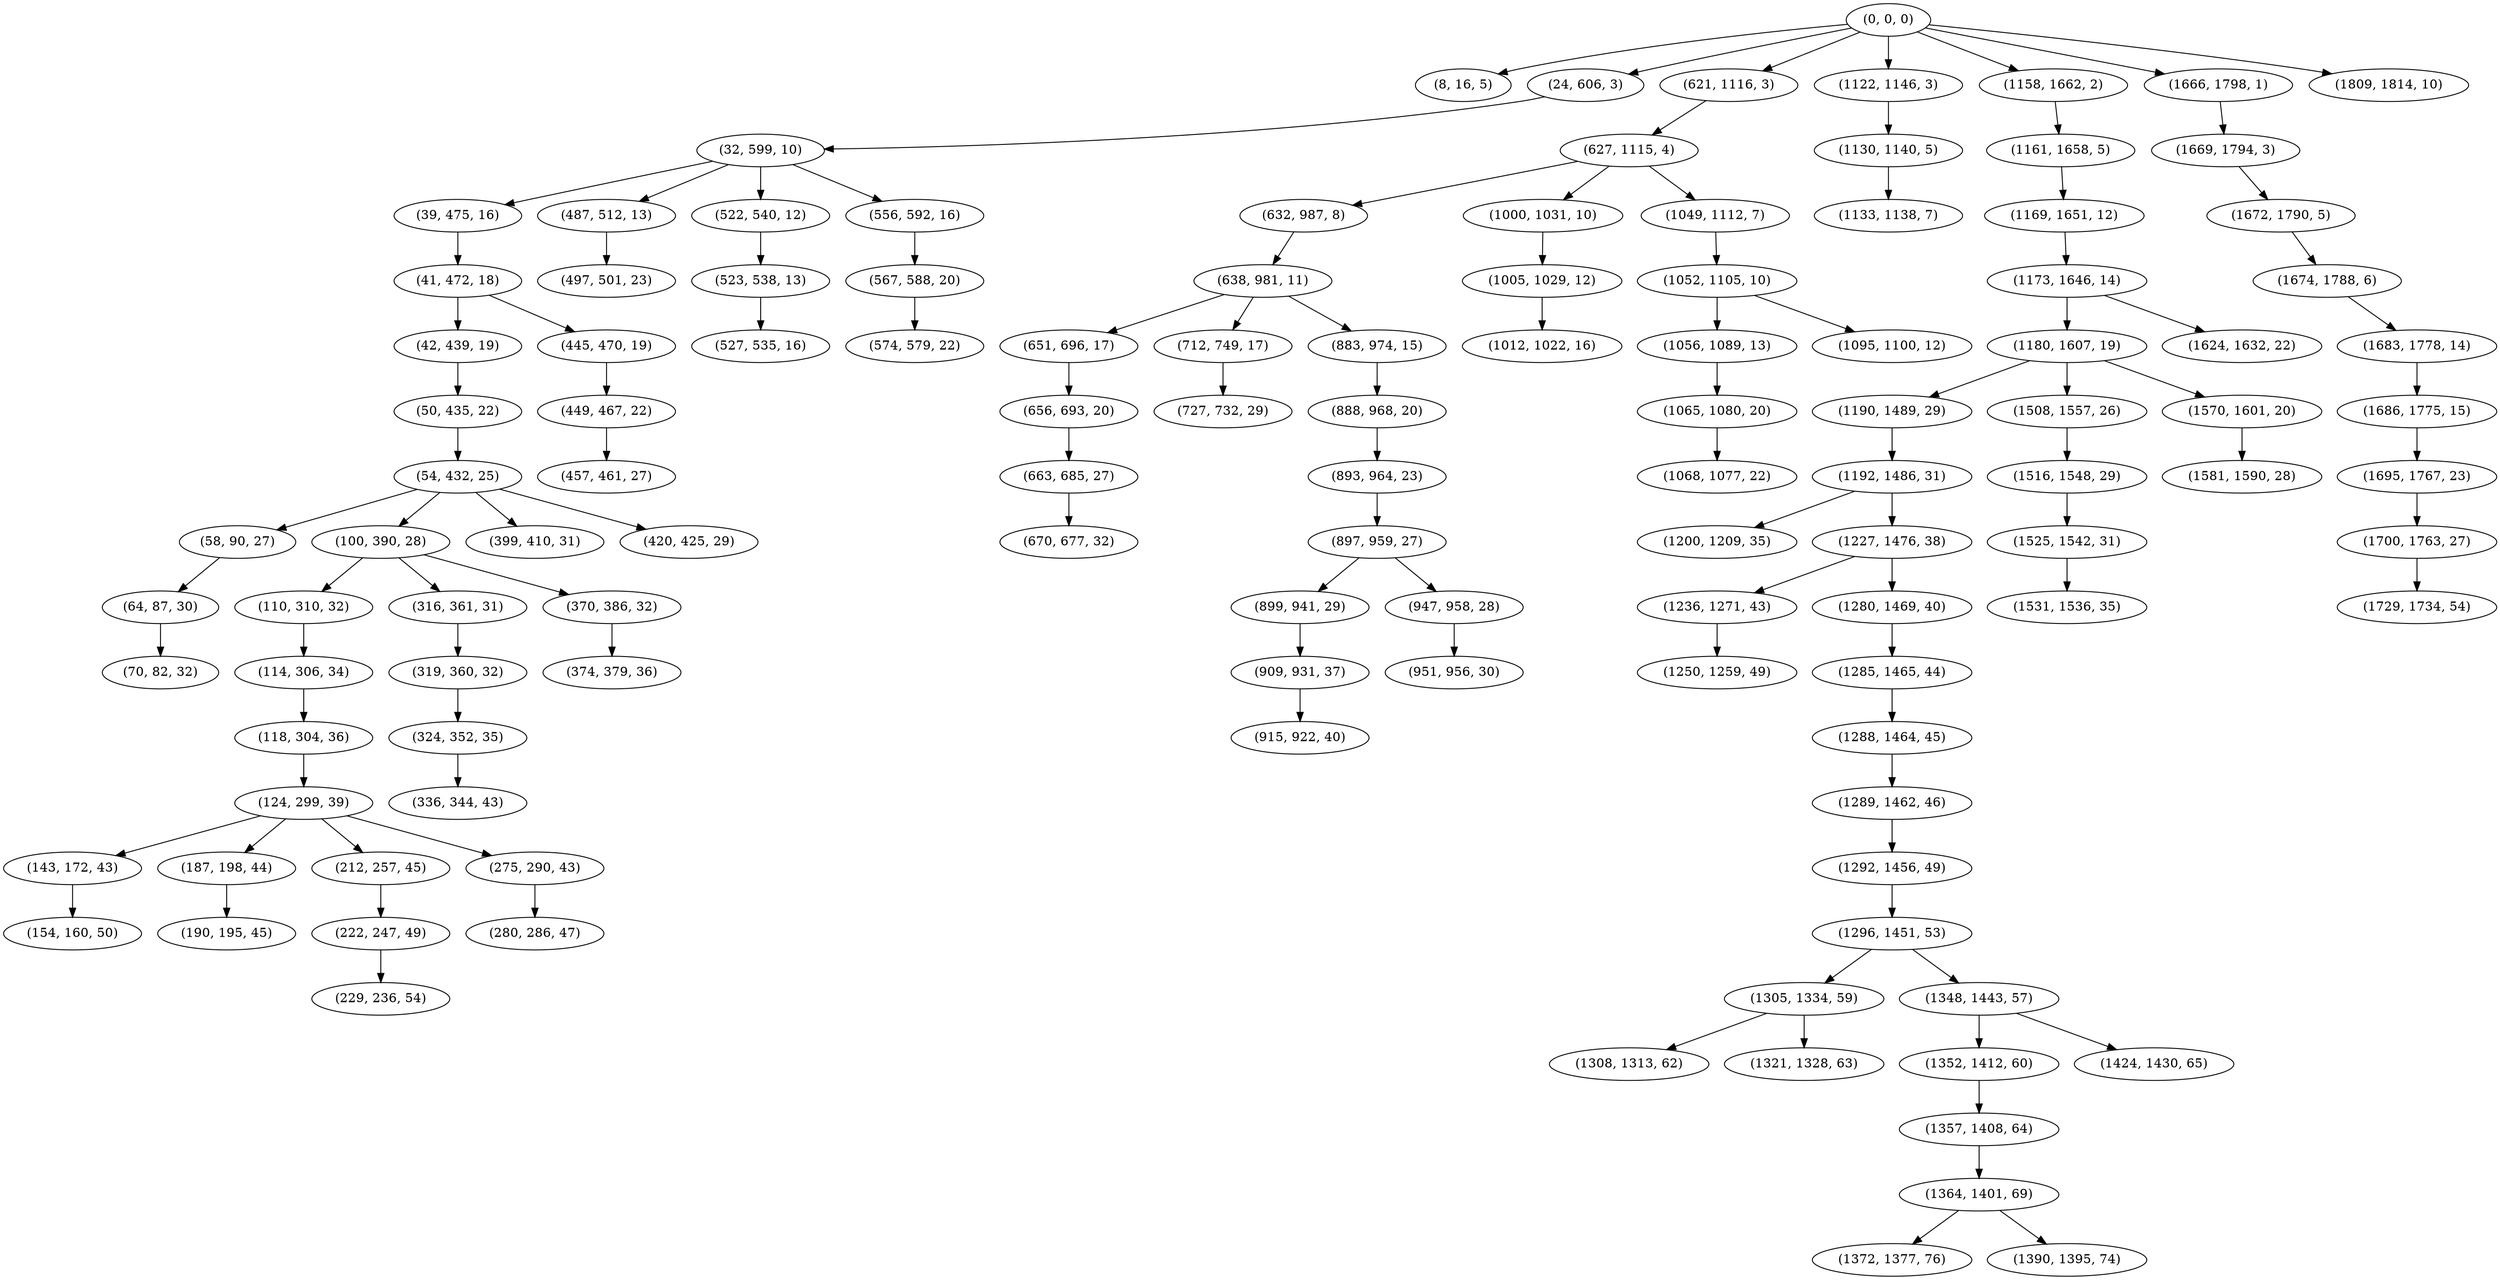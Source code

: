 digraph tree {
    "(0, 0, 0)";
    "(8, 16, 5)";
    "(24, 606, 3)";
    "(32, 599, 10)";
    "(39, 475, 16)";
    "(41, 472, 18)";
    "(42, 439, 19)";
    "(50, 435, 22)";
    "(54, 432, 25)";
    "(58, 90, 27)";
    "(64, 87, 30)";
    "(70, 82, 32)";
    "(100, 390, 28)";
    "(110, 310, 32)";
    "(114, 306, 34)";
    "(118, 304, 36)";
    "(124, 299, 39)";
    "(143, 172, 43)";
    "(154, 160, 50)";
    "(187, 198, 44)";
    "(190, 195, 45)";
    "(212, 257, 45)";
    "(222, 247, 49)";
    "(229, 236, 54)";
    "(275, 290, 43)";
    "(280, 286, 47)";
    "(316, 361, 31)";
    "(319, 360, 32)";
    "(324, 352, 35)";
    "(336, 344, 43)";
    "(370, 386, 32)";
    "(374, 379, 36)";
    "(399, 410, 31)";
    "(420, 425, 29)";
    "(445, 470, 19)";
    "(449, 467, 22)";
    "(457, 461, 27)";
    "(487, 512, 13)";
    "(497, 501, 23)";
    "(522, 540, 12)";
    "(523, 538, 13)";
    "(527, 535, 16)";
    "(556, 592, 16)";
    "(567, 588, 20)";
    "(574, 579, 22)";
    "(621, 1116, 3)";
    "(627, 1115, 4)";
    "(632, 987, 8)";
    "(638, 981, 11)";
    "(651, 696, 17)";
    "(656, 693, 20)";
    "(663, 685, 27)";
    "(670, 677, 32)";
    "(712, 749, 17)";
    "(727, 732, 29)";
    "(883, 974, 15)";
    "(888, 968, 20)";
    "(893, 964, 23)";
    "(897, 959, 27)";
    "(899, 941, 29)";
    "(909, 931, 37)";
    "(915, 922, 40)";
    "(947, 958, 28)";
    "(951, 956, 30)";
    "(1000, 1031, 10)";
    "(1005, 1029, 12)";
    "(1012, 1022, 16)";
    "(1049, 1112, 7)";
    "(1052, 1105, 10)";
    "(1056, 1089, 13)";
    "(1065, 1080, 20)";
    "(1068, 1077, 22)";
    "(1095, 1100, 12)";
    "(1122, 1146, 3)";
    "(1130, 1140, 5)";
    "(1133, 1138, 7)";
    "(1158, 1662, 2)";
    "(1161, 1658, 5)";
    "(1169, 1651, 12)";
    "(1173, 1646, 14)";
    "(1180, 1607, 19)";
    "(1190, 1489, 29)";
    "(1192, 1486, 31)";
    "(1200, 1209, 35)";
    "(1227, 1476, 38)";
    "(1236, 1271, 43)";
    "(1250, 1259, 49)";
    "(1280, 1469, 40)";
    "(1285, 1465, 44)";
    "(1288, 1464, 45)";
    "(1289, 1462, 46)";
    "(1292, 1456, 49)";
    "(1296, 1451, 53)";
    "(1305, 1334, 59)";
    "(1308, 1313, 62)";
    "(1321, 1328, 63)";
    "(1348, 1443, 57)";
    "(1352, 1412, 60)";
    "(1357, 1408, 64)";
    "(1364, 1401, 69)";
    "(1372, 1377, 76)";
    "(1390, 1395, 74)";
    "(1424, 1430, 65)";
    "(1508, 1557, 26)";
    "(1516, 1548, 29)";
    "(1525, 1542, 31)";
    "(1531, 1536, 35)";
    "(1570, 1601, 20)";
    "(1581, 1590, 28)";
    "(1624, 1632, 22)";
    "(1666, 1798, 1)";
    "(1669, 1794, 3)";
    "(1672, 1790, 5)";
    "(1674, 1788, 6)";
    "(1683, 1778, 14)";
    "(1686, 1775, 15)";
    "(1695, 1767, 23)";
    "(1700, 1763, 27)";
    "(1729, 1734, 54)";
    "(1809, 1814, 10)";
    "(0, 0, 0)" -> "(8, 16, 5)";
    "(0, 0, 0)" -> "(24, 606, 3)";
    "(0, 0, 0)" -> "(621, 1116, 3)";
    "(0, 0, 0)" -> "(1122, 1146, 3)";
    "(0, 0, 0)" -> "(1158, 1662, 2)";
    "(0, 0, 0)" -> "(1666, 1798, 1)";
    "(0, 0, 0)" -> "(1809, 1814, 10)";
    "(24, 606, 3)" -> "(32, 599, 10)";
    "(32, 599, 10)" -> "(39, 475, 16)";
    "(32, 599, 10)" -> "(487, 512, 13)";
    "(32, 599, 10)" -> "(522, 540, 12)";
    "(32, 599, 10)" -> "(556, 592, 16)";
    "(39, 475, 16)" -> "(41, 472, 18)";
    "(41, 472, 18)" -> "(42, 439, 19)";
    "(41, 472, 18)" -> "(445, 470, 19)";
    "(42, 439, 19)" -> "(50, 435, 22)";
    "(50, 435, 22)" -> "(54, 432, 25)";
    "(54, 432, 25)" -> "(58, 90, 27)";
    "(54, 432, 25)" -> "(100, 390, 28)";
    "(54, 432, 25)" -> "(399, 410, 31)";
    "(54, 432, 25)" -> "(420, 425, 29)";
    "(58, 90, 27)" -> "(64, 87, 30)";
    "(64, 87, 30)" -> "(70, 82, 32)";
    "(100, 390, 28)" -> "(110, 310, 32)";
    "(100, 390, 28)" -> "(316, 361, 31)";
    "(100, 390, 28)" -> "(370, 386, 32)";
    "(110, 310, 32)" -> "(114, 306, 34)";
    "(114, 306, 34)" -> "(118, 304, 36)";
    "(118, 304, 36)" -> "(124, 299, 39)";
    "(124, 299, 39)" -> "(143, 172, 43)";
    "(124, 299, 39)" -> "(187, 198, 44)";
    "(124, 299, 39)" -> "(212, 257, 45)";
    "(124, 299, 39)" -> "(275, 290, 43)";
    "(143, 172, 43)" -> "(154, 160, 50)";
    "(187, 198, 44)" -> "(190, 195, 45)";
    "(212, 257, 45)" -> "(222, 247, 49)";
    "(222, 247, 49)" -> "(229, 236, 54)";
    "(275, 290, 43)" -> "(280, 286, 47)";
    "(316, 361, 31)" -> "(319, 360, 32)";
    "(319, 360, 32)" -> "(324, 352, 35)";
    "(324, 352, 35)" -> "(336, 344, 43)";
    "(370, 386, 32)" -> "(374, 379, 36)";
    "(445, 470, 19)" -> "(449, 467, 22)";
    "(449, 467, 22)" -> "(457, 461, 27)";
    "(487, 512, 13)" -> "(497, 501, 23)";
    "(522, 540, 12)" -> "(523, 538, 13)";
    "(523, 538, 13)" -> "(527, 535, 16)";
    "(556, 592, 16)" -> "(567, 588, 20)";
    "(567, 588, 20)" -> "(574, 579, 22)";
    "(621, 1116, 3)" -> "(627, 1115, 4)";
    "(627, 1115, 4)" -> "(632, 987, 8)";
    "(627, 1115, 4)" -> "(1000, 1031, 10)";
    "(627, 1115, 4)" -> "(1049, 1112, 7)";
    "(632, 987, 8)" -> "(638, 981, 11)";
    "(638, 981, 11)" -> "(651, 696, 17)";
    "(638, 981, 11)" -> "(712, 749, 17)";
    "(638, 981, 11)" -> "(883, 974, 15)";
    "(651, 696, 17)" -> "(656, 693, 20)";
    "(656, 693, 20)" -> "(663, 685, 27)";
    "(663, 685, 27)" -> "(670, 677, 32)";
    "(712, 749, 17)" -> "(727, 732, 29)";
    "(883, 974, 15)" -> "(888, 968, 20)";
    "(888, 968, 20)" -> "(893, 964, 23)";
    "(893, 964, 23)" -> "(897, 959, 27)";
    "(897, 959, 27)" -> "(899, 941, 29)";
    "(897, 959, 27)" -> "(947, 958, 28)";
    "(899, 941, 29)" -> "(909, 931, 37)";
    "(909, 931, 37)" -> "(915, 922, 40)";
    "(947, 958, 28)" -> "(951, 956, 30)";
    "(1000, 1031, 10)" -> "(1005, 1029, 12)";
    "(1005, 1029, 12)" -> "(1012, 1022, 16)";
    "(1049, 1112, 7)" -> "(1052, 1105, 10)";
    "(1052, 1105, 10)" -> "(1056, 1089, 13)";
    "(1052, 1105, 10)" -> "(1095, 1100, 12)";
    "(1056, 1089, 13)" -> "(1065, 1080, 20)";
    "(1065, 1080, 20)" -> "(1068, 1077, 22)";
    "(1122, 1146, 3)" -> "(1130, 1140, 5)";
    "(1130, 1140, 5)" -> "(1133, 1138, 7)";
    "(1158, 1662, 2)" -> "(1161, 1658, 5)";
    "(1161, 1658, 5)" -> "(1169, 1651, 12)";
    "(1169, 1651, 12)" -> "(1173, 1646, 14)";
    "(1173, 1646, 14)" -> "(1180, 1607, 19)";
    "(1173, 1646, 14)" -> "(1624, 1632, 22)";
    "(1180, 1607, 19)" -> "(1190, 1489, 29)";
    "(1180, 1607, 19)" -> "(1508, 1557, 26)";
    "(1180, 1607, 19)" -> "(1570, 1601, 20)";
    "(1190, 1489, 29)" -> "(1192, 1486, 31)";
    "(1192, 1486, 31)" -> "(1200, 1209, 35)";
    "(1192, 1486, 31)" -> "(1227, 1476, 38)";
    "(1227, 1476, 38)" -> "(1236, 1271, 43)";
    "(1227, 1476, 38)" -> "(1280, 1469, 40)";
    "(1236, 1271, 43)" -> "(1250, 1259, 49)";
    "(1280, 1469, 40)" -> "(1285, 1465, 44)";
    "(1285, 1465, 44)" -> "(1288, 1464, 45)";
    "(1288, 1464, 45)" -> "(1289, 1462, 46)";
    "(1289, 1462, 46)" -> "(1292, 1456, 49)";
    "(1292, 1456, 49)" -> "(1296, 1451, 53)";
    "(1296, 1451, 53)" -> "(1305, 1334, 59)";
    "(1296, 1451, 53)" -> "(1348, 1443, 57)";
    "(1305, 1334, 59)" -> "(1308, 1313, 62)";
    "(1305, 1334, 59)" -> "(1321, 1328, 63)";
    "(1348, 1443, 57)" -> "(1352, 1412, 60)";
    "(1348, 1443, 57)" -> "(1424, 1430, 65)";
    "(1352, 1412, 60)" -> "(1357, 1408, 64)";
    "(1357, 1408, 64)" -> "(1364, 1401, 69)";
    "(1364, 1401, 69)" -> "(1372, 1377, 76)";
    "(1364, 1401, 69)" -> "(1390, 1395, 74)";
    "(1508, 1557, 26)" -> "(1516, 1548, 29)";
    "(1516, 1548, 29)" -> "(1525, 1542, 31)";
    "(1525, 1542, 31)" -> "(1531, 1536, 35)";
    "(1570, 1601, 20)" -> "(1581, 1590, 28)";
    "(1666, 1798, 1)" -> "(1669, 1794, 3)";
    "(1669, 1794, 3)" -> "(1672, 1790, 5)";
    "(1672, 1790, 5)" -> "(1674, 1788, 6)";
    "(1674, 1788, 6)" -> "(1683, 1778, 14)";
    "(1683, 1778, 14)" -> "(1686, 1775, 15)";
    "(1686, 1775, 15)" -> "(1695, 1767, 23)";
    "(1695, 1767, 23)" -> "(1700, 1763, 27)";
    "(1700, 1763, 27)" -> "(1729, 1734, 54)";
}
